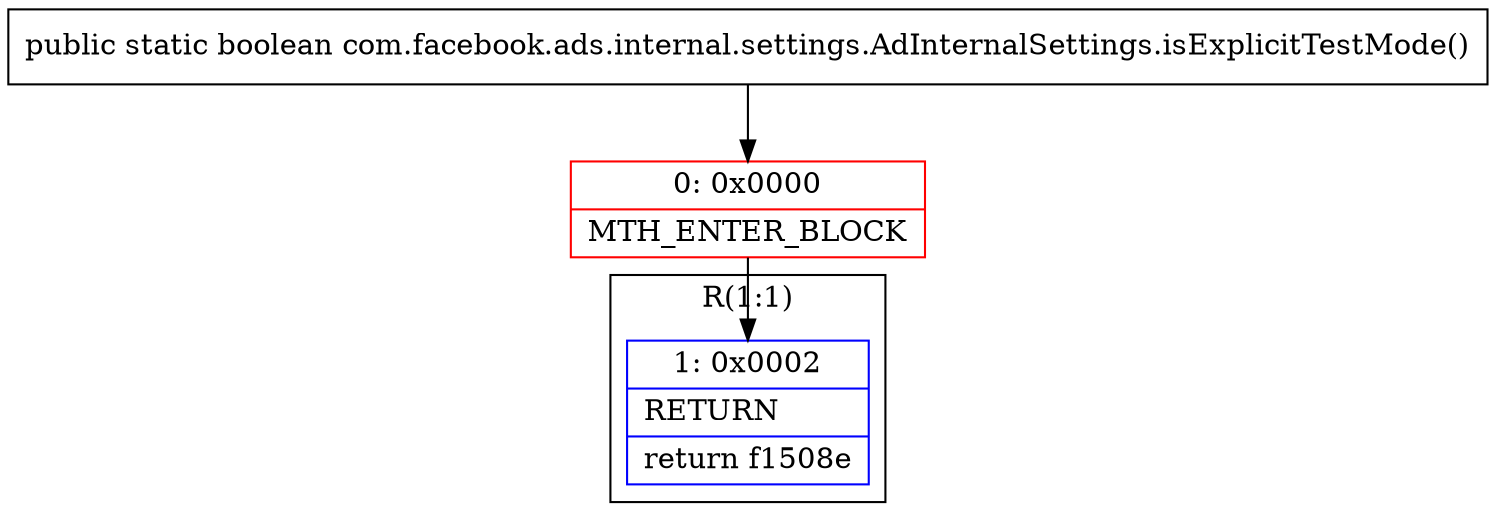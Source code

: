 digraph "CFG forcom.facebook.ads.internal.settings.AdInternalSettings.isExplicitTestMode()Z" {
subgraph cluster_Region_20367825 {
label = "R(1:1)";
node [shape=record,color=blue];
Node_1 [shape=record,label="{1\:\ 0x0002|RETURN\l|return f1508e\l}"];
}
Node_0 [shape=record,color=red,label="{0\:\ 0x0000|MTH_ENTER_BLOCK\l}"];
MethodNode[shape=record,label="{public static boolean com.facebook.ads.internal.settings.AdInternalSettings.isExplicitTestMode() }"];
MethodNode -> Node_0;
Node_0 -> Node_1;
}


